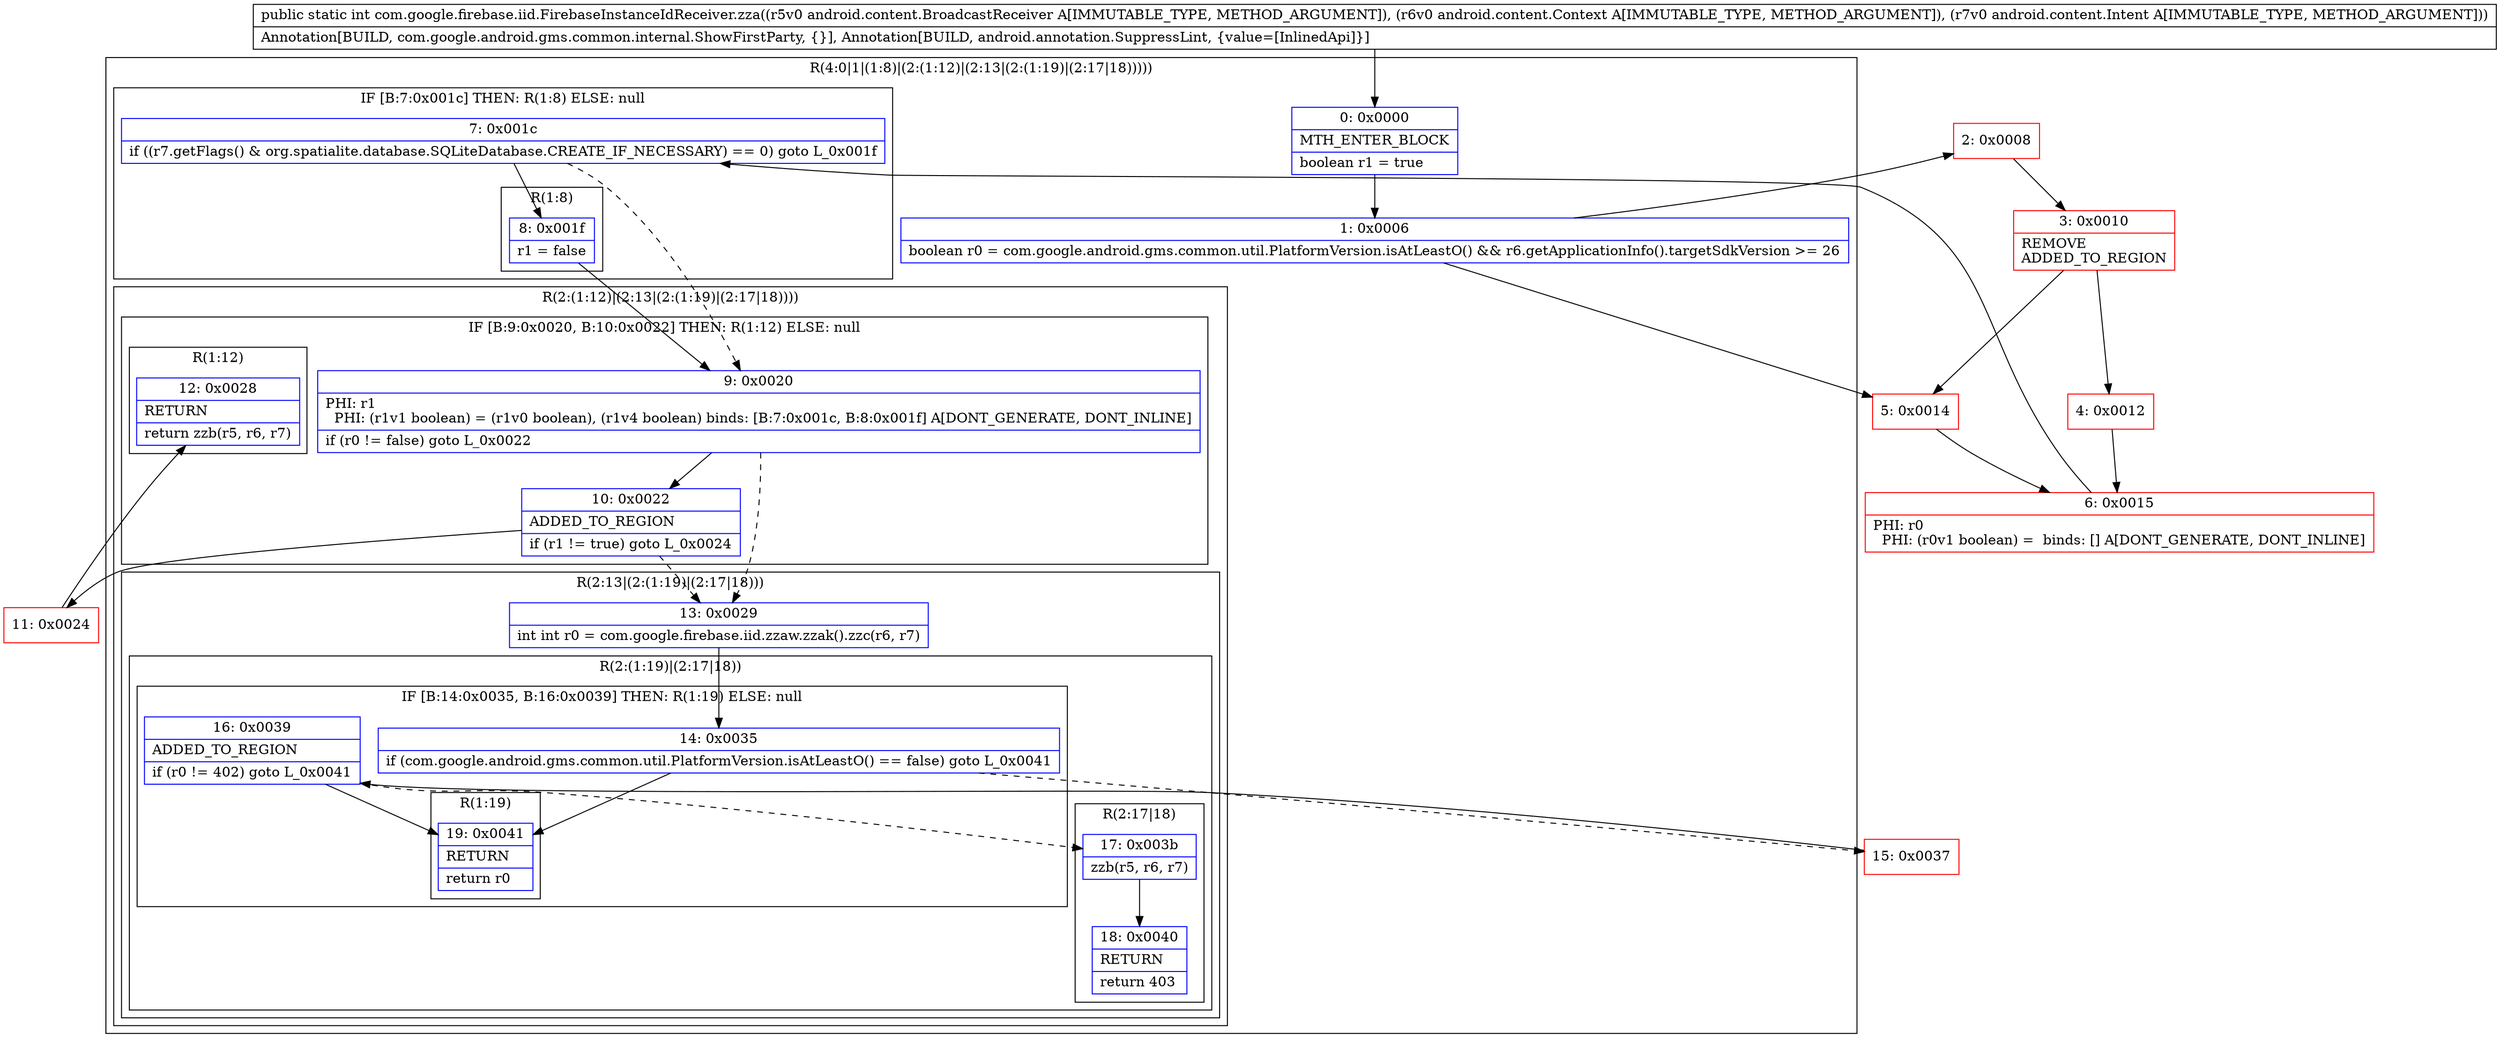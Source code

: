 digraph "CFG forcom.google.firebase.iid.FirebaseInstanceIdReceiver.zza(Landroid\/content\/BroadcastReceiver;Landroid\/content\/Context;Landroid\/content\/Intent;)I" {
subgraph cluster_Region_339880131 {
label = "R(4:0|1|(1:8)|(2:(1:12)|(2:13|(2:(1:19)|(2:17|18)))))";
node [shape=record,color=blue];
Node_0 [shape=record,label="{0\:\ 0x0000|MTH_ENTER_BLOCK\l|boolean r1 = true\l}"];
Node_1 [shape=record,label="{1\:\ 0x0006|boolean r0 = com.google.android.gms.common.util.PlatformVersion.isAtLeastO() && r6.getApplicationInfo().targetSdkVersion \>= 26\l}"];
subgraph cluster_IfRegion_1040303226 {
label = "IF [B:7:0x001c] THEN: R(1:8) ELSE: null";
node [shape=record,color=blue];
Node_7 [shape=record,label="{7\:\ 0x001c|if ((r7.getFlags() & org.spatialite.database.SQLiteDatabase.CREATE_IF_NECESSARY) == 0) goto L_0x001f\l}"];
subgraph cluster_Region_565167678 {
label = "R(1:8)";
node [shape=record,color=blue];
Node_8 [shape=record,label="{8\:\ 0x001f|r1 = false\l}"];
}
}
subgraph cluster_Region_1559295266 {
label = "R(2:(1:12)|(2:13|(2:(1:19)|(2:17|18))))";
node [shape=record,color=blue];
subgraph cluster_IfRegion_1243007238 {
label = "IF [B:9:0x0020, B:10:0x0022] THEN: R(1:12) ELSE: null";
node [shape=record,color=blue];
Node_9 [shape=record,label="{9\:\ 0x0020|PHI: r1 \l  PHI: (r1v1 boolean) = (r1v0 boolean), (r1v4 boolean) binds: [B:7:0x001c, B:8:0x001f] A[DONT_GENERATE, DONT_INLINE]\l|if (r0 != false) goto L_0x0022\l}"];
Node_10 [shape=record,label="{10\:\ 0x0022|ADDED_TO_REGION\l|if (r1 != true) goto L_0x0024\l}"];
subgraph cluster_Region_1674697186 {
label = "R(1:12)";
node [shape=record,color=blue];
Node_12 [shape=record,label="{12\:\ 0x0028|RETURN\l|return zzb(r5, r6, r7)\l}"];
}
}
subgraph cluster_Region_1056101598 {
label = "R(2:13|(2:(1:19)|(2:17|18)))";
node [shape=record,color=blue];
Node_13 [shape=record,label="{13\:\ 0x0029|int int r0 = com.google.firebase.iid.zzaw.zzak().zzc(r6, r7)\l}"];
subgraph cluster_Region_1176311743 {
label = "R(2:(1:19)|(2:17|18))";
node [shape=record,color=blue];
subgraph cluster_IfRegion_997451763 {
label = "IF [B:14:0x0035, B:16:0x0039] THEN: R(1:19) ELSE: null";
node [shape=record,color=blue];
Node_14 [shape=record,label="{14\:\ 0x0035|if (com.google.android.gms.common.util.PlatformVersion.isAtLeastO() == false) goto L_0x0041\l}"];
Node_16 [shape=record,label="{16\:\ 0x0039|ADDED_TO_REGION\l|if (r0 != 402) goto L_0x0041\l}"];
subgraph cluster_Region_1681021077 {
label = "R(1:19)";
node [shape=record,color=blue];
Node_19 [shape=record,label="{19\:\ 0x0041|RETURN\l|return r0\l}"];
}
}
subgraph cluster_Region_1980705042 {
label = "R(2:17|18)";
node [shape=record,color=blue];
Node_17 [shape=record,label="{17\:\ 0x003b|zzb(r5, r6, r7)\l}"];
Node_18 [shape=record,label="{18\:\ 0x0040|RETURN\l|return 403\l}"];
}
}
}
}
}
Node_2 [shape=record,color=red,label="{2\:\ 0x0008}"];
Node_3 [shape=record,color=red,label="{3\:\ 0x0010|REMOVE\lADDED_TO_REGION\l}"];
Node_4 [shape=record,color=red,label="{4\:\ 0x0012}"];
Node_5 [shape=record,color=red,label="{5\:\ 0x0014}"];
Node_6 [shape=record,color=red,label="{6\:\ 0x0015|PHI: r0 \l  PHI: (r0v1 boolean) =  binds: [] A[DONT_GENERATE, DONT_INLINE]\l}"];
Node_11 [shape=record,color=red,label="{11\:\ 0x0024}"];
Node_15 [shape=record,color=red,label="{15\:\ 0x0037}"];
MethodNode[shape=record,label="{public static int com.google.firebase.iid.FirebaseInstanceIdReceiver.zza((r5v0 android.content.BroadcastReceiver A[IMMUTABLE_TYPE, METHOD_ARGUMENT]), (r6v0 android.content.Context A[IMMUTABLE_TYPE, METHOD_ARGUMENT]), (r7v0 android.content.Intent A[IMMUTABLE_TYPE, METHOD_ARGUMENT]))  | Annotation[BUILD, com.google.android.gms.common.internal.ShowFirstParty, \{\}], Annotation[BUILD, android.annotation.SuppressLint, \{value=[InlinedApi]\}]\l}"];
MethodNode -> Node_0;
Node_0 -> Node_1;
Node_1 -> Node_2;
Node_1 -> Node_5;
Node_7 -> Node_8;
Node_7 -> Node_9[style=dashed];
Node_8 -> Node_9;
Node_9 -> Node_10;
Node_9 -> Node_13[style=dashed];
Node_10 -> Node_11;
Node_10 -> Node_13[style=dashed];
Node_13 -> Node_14;
Node_14 -> Node_15[style=dashed];
Node_14 -> Node_19;
Node_16 -> Node_17[style=dashed];
Node_16 -> Node_19;
Node_17 -> Node_18;
Node_2 -> Node_3;
Node_3 -> Node_4;
Node_3 -> Node_5;
Node_4 -> Node_6;
Node_5 -> Node_6;
Node_6 -> Node_7;
Node_11 -> Node_12;
Node_15 -> Node_16;
}

